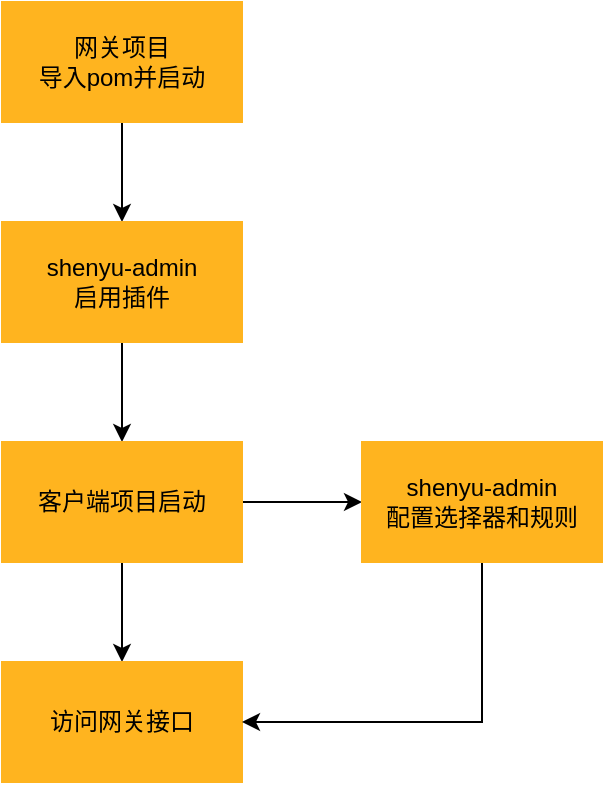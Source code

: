 <mxfile version="12.2.2" type="device" pages="1"><diagram id="7l5RTYvNB4yu4CcoQP_M" name="第 1 页"><mxGraphModel dx="768" dy="483" grid="1" gridSize="10" guides="1" tooltips="1" connect="1" arrows="1" fold="1" page="1" pageScale="1" pageWidth="1600" pageHeight="900" math="0" shadow="0"><root><mxCell id="0"/><mxCell id="1" parent="0"/><mxCell id="XIincLqkAlib1jxJdhq9-4" style="edgeStyle=orthogonalEdgeStyle;rounded=0;orthogonalLoop=1;jettySize=auto;html=1;exitX=0.5;exitY=1;exitDx=0;exitDy=0;entryX=0.5;entryY=0;entryDx=0;entryDy=0;" edge="1" parent="1" source="XIincLqkAlib1jxJdhq9-1" target="XIincLqkAlib1jxJdhq9-2"><mxGeometry relative="1" as="geometry"/></mxCell><mxCell id="XIincLqkAlib1jxJdhq9-1" value="&lt;font color=&quot;#000000&quot;&gt;网关项目&lt;br&gt;导入pom并启动&lt;br&gt;&lt;/font&gt;" style="rounded=0;whiteSpace=wrap;html=1;fillColor=#FFB41F;strokeColor=#FFB41F;fontColor=#ffffff;" vertex="1" parent="1"><mxGeometry x="290" y="100" width="120" height="60" as="geometry"/></mxCell><mxCell id="XIincLqkAlib1jxJdhq9-5" style="edgeStyle=orthogonalEdgeStyle;rounded=0;orthogonalLoop=1;jettySize=auto;html=1;exitX=0.5;exitY=1;exitDx=0;exitDy=0;entryX=0.5;entryY=0;entryDx=0;entryDy=0;" edge="1" parent="1" source="XIincLqkAlib1jxJdhq9-2" target="XIincLqkAlib1jxJdhq9-3"><mxGeometry relative="1" as="geometry"/></mxCell><mxCell id="XIincLqkAlib1jxJdhq9-2" value="&lt;font color=&quot;#000000&quot;&gt;shenyu-admin&lt;br&gt;启用插件&lt;br&gt;&lt;/font&gt;" style="rounded=0;whiteSpace=wrap;html=1;fillColor=#FFB41F;strokeColor=#FFB41F;fontColor=#ffffff;" vertex="1" parent="1"><mxGeometry x="290" y="210" width="120" height="60" as="geometry"/></mxCell><mxCell id="XIincLqkAlib1jxJdhq9-8" style="edgeStyle=orthogonalEdgeStyle;rounded=0;orthogonalLoop=1;jettySize=auto;html=1;exitX=1;exitY=0.5;exitDx=0;exitDy=0;entryX=0;entryY=0.5;entryDx=0;entryDy=0;" edge="1" parent="1" source="XIincLqkAlib1jxJdhq9-3" target="XIincLqkAlib1jxJdhq9-7"><mxGeometry relative="1" as="geometry"/></mxCell><mxCell id="XIincLqkAlib1jxJdhq9-11" style="edgeStyle=orthogonalEdgeStyle;rounded=0;orthogonalLoop=1;jettySize=auto;html=1;exitX=0.5;exitY=1;exitDx=0;exitDy=0;" edge="1" parent="1" source="XIincLqkAlib1jxJdhq9-3" target="XIincLqkAlib1jxJdhq9-6"><mxGeometry relative="1" as="geometry"/></mxCell><mxCell id="XIincLqkAlib1jxJdhq9-3" value="&lt;font color=&quot;#000000&quot;&gt;客户端项目启动&lt;/font&gt;&lt;span style=&quot;color: rgba(0 , 0 , 0 , 0) ; font-family: &amp;#34;helvetica&amp;#34; , &amp;#34;arial&amp;#34; , sans-serif ; font-size: 0px ; white-space: nowrap&quot;&gt;%3CmxGraphModel%3E%3Croot%3E%3CmxCell%20id%3D%220%22%2F%3E%3CmxCell%20id%3D%221%22%20parent%3D%220%22%2F%3E%3CmxCell%20id%3D%222%22%20value%3D%22%26lt%3Bfont%20color%3D%26quot%3B%23000000%26quot%3B%26gt%3Bshenyu-admin%26lt%3Bbr%26gt%3B%E5%90%AF%E7%94%A8%E6%8F%92%E4%BB%B6%26lt%3Bbr%26gt%3B%26lt%3B%2Ffont%26gt%3B%22%20style%3D%22rounded%3D0%3BwhiteSpace%3Dwrap%3Bhtml%3D1%3BfillColor%3D%23FFB41F%3BstrokeColor%3D%23FFB41F%3BfontColor%3D%23ffffff%3B%22%20vertex%3D%221%22%20parent%3D%221%22%3E%3CmxGeometry%20x%3D%22290%22%20y%3D%22210%22%20width%3D%22120%22%20height%3D%2260%22%20as%3D%22geometry%22%2F%3E%3C%2FmxCell%3E%3C%2Froot%3E%3C%2FmxGraphModel%3E&lt;/span&gt;&lt;font color=&quot;#000000&quot;&gt;&lt;br&gt;&lt;/font&gt;" style="rounded=0;whiteSpace=wrap;html=1;fillColor=#FFB41F;strokeColor=#FFB41F;fontColor=#ffffff;" vertex="1" parent="1"><mxGeometry x="290" y="320" width="120" height="60" as="geometry"/></mxCell><mxCell id="XIincLqkAlib1jxJdhq9-6" value="&lt;font color=&quot;#000000&quot;&gt;访问网关接口&lt;br&gt;&lt;/font&gt;" style="rounded=0;whiteSpace=wrap;html=1;fillColor=#FFB41F;strokeColor=#FFB41F;fontColor=#ffffff;" vertex="1" parent="1"><mxGeometry x="290" y="430" width="120" height="60" as="geometry"/></mxCell><mxCell id="XIincLqkAlib1jxJdhq9-10" style="edgeStyle=orthogonalEdgeStyle;rounded=0;orthogonalLoop=1;jettySize=auto;html=1;exitX=0.5;exitY=1;exitDx=0;exitDy=0;entryX=1;entryY=0.5;entryDx=0;entryDy=0;" edge="1" parent="1" source="XIincLqkAlib1jxJdhq9-7" target="XIincLqkAlib1jxJdhq9-6"><mxGeometry relative="1" as="geometry"/></mxCell><mxCell id="XIincLqkAlib1jxJdhq9-7" value="&lt;font color=&quot;#000000&quot;&gt;shenyu-admin&lt;br&gt;配置选择器和规则&lt;br&gt;&lt;/font&gt;" style="rounded=0;whiteSpace=wrap;html=1;fillColor=#FFB41F;strokeColor=#FFB41F;fontColor=#ffffff;" vertex="1" parent="1"><mxGeometry x="470" y="320" width="120" height="60" as="geometry"/></mxCell></root></mxGraphModel></diagram></mxfile>